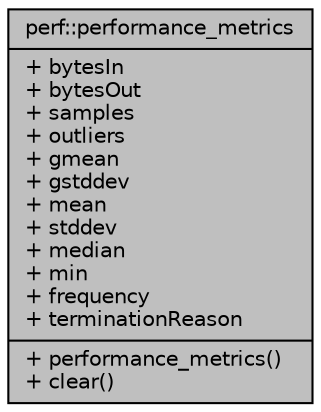 digraph "perf::performance_metrics"
{
 // LATEX_PDF_SIZE
  edge [fontname="Helvetica",fontsize="10",labelfontname="Helvetica",labelfontsize="10"];
  node [fontname="Helvetica",fontsize="10",shape=record];
  Node1 [label="{perf::performance_metrics\n|+ bytesIn\l+ bytesOut\l+ samples\l+ outliers\l+ gmean\l+ gstddev\l+ mean\l+ stddev\l+ median\l+ min\l+ frequency\l+ terminationReason\l|+ performance_metrics()\l+ clear()\l}",height=0.2,width=0.4,color="black", fillcolor="grey75", style="filled", fontcolor="black",tooltip=" "];
}
